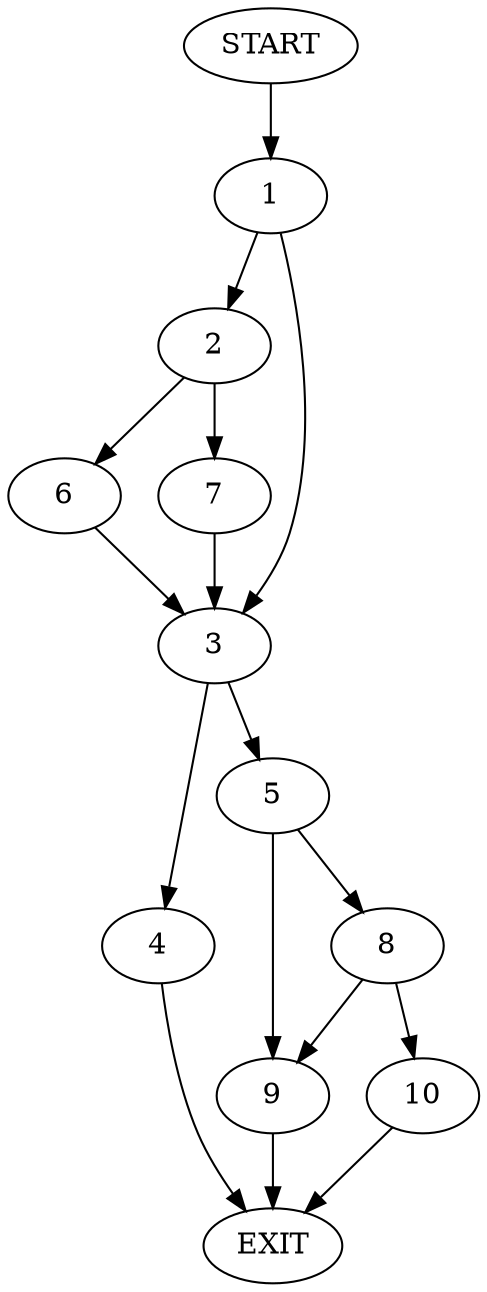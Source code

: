 digraph {
0 [label="START"]
11 [label="EXIT"]
0 -> 1
1 -> 2
1 -> 3
3 -> 4
3 -> 5
2 -> 6
2 -> 7
7 -> 3
6 -> 3
5 -> 8
5 -> 9
4 -> 11
9 -> 11
8 -> 10
8 -> 9
10 -> 11
}
